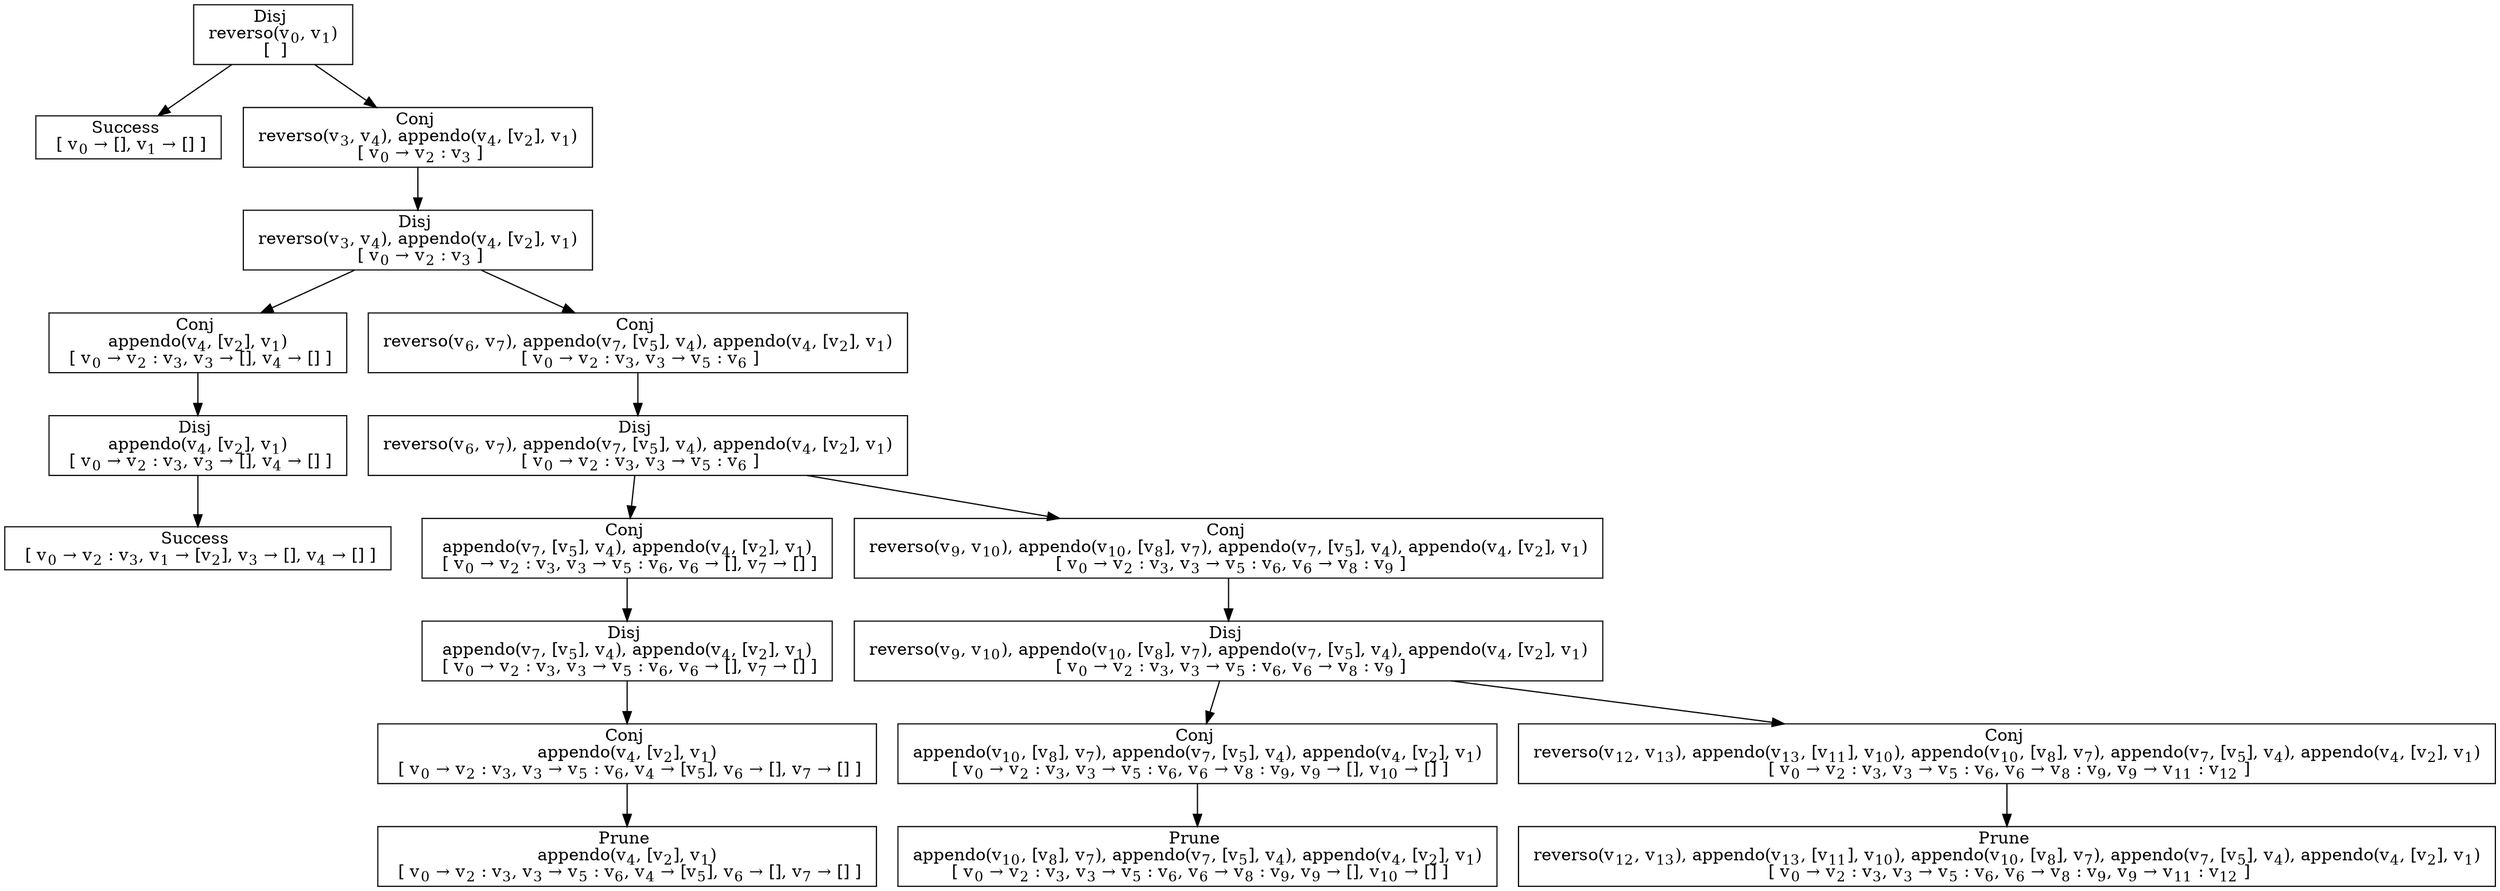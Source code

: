 digraph {
    graph [rankdir=TB
          ,bgcolor=transparent];
    node [shape=box
         ,fillcolor=white
         ,style=filled];
    0 [label=<Disj <BR/> reverso(v<SUB>0</SUB>, v<SUB>1</SUB>) <BR/>  [  ] >];
    1 [label=<Success <BR/>  [ v<SUB>0</SUB> &rarr; [], v<SUB>1</SUB> &rarr; [] ] >];
    2 [label=<Conj <BR/> reverso(v<SUB>3</SUB>, v<SUB>4</SUB>), appendo(v<SUB>4</SUB>, [v<SUB>2</SUB>], v<SUB>1</SUB>) <BR/>  [ v<SUB>0</SUB> &rarr; v<SUB>2</SUB> : v<SUB>3</SUB> ] >];
    3 [label=<Disj <BR/> reverso(v<SUB>3</SUB>, v<SUB>4</SUB>), appendo(v<SUB>4</SUB>, [v<SUB>2</SUB>], v<SUB>1</SUB>) <BR/>  [ v<SUB>0</SUB> &rarr; v<SUB>2</SUB> : v<SUB>3</SUB> ] >];
    4 [label=<Conj <BR/> appendo(v<SUB>4</SUB>, [v<SUB>2</SUB>], v<SUB>1</SUB>) <BR/>  [ v<SUB>0</SUB> &rarr; v<SUB>2</SUB> : v<SUB>3</SUB>, v<SUB>3</SUB> &rarr; [], v<SUB>4</SUB> &rarr; [] ] >];
    5 [label=<Conj <BR/> reverso(v<SUB>6</SUB>, v<SUB>7</SUB>), appendo(v<SUB>7</SUB>, [v<SUB>5</SUB>], v<SUB>4</SUB>), appendo(v<SUB>4</SUB>, [v<SUB>2</SUB>], v<SUB>1</SUB>) <BR/>  [ v<SUB>0</SUB> &rarr; v<SUB>2</SUB> : v<SUB>3</SUB>, v<SUB>3</SUB> &rarr; v<SUB>5</SUB> : v<SUB>6</SUB> ] >];
    6 [label=<Disj <BR/> appendo(v<SUB>4</SUB>, [v<SUB>2</SUB>], v<SUB>1</SUB>) <BR/>  [ v<SUB>0</SUB> &rarr; v<SUB>2</SUB> : v<SUB>3</SUB>, v<SUB>3</SUB> &rarr; [], v<SUB>4</SUB> &rarr; [] ] >];
    7 [label=<Success <BR/>  [ v<SUB>0</SUB> &rarr; v<SUB>2</SUB> : v<SUB>3</SUB>, v<SUB>1</SUB> &rarr; [v<SUB>2</SUB>], v<SUB>3</SUB> &rarr; [], v<SUB>4</SUB> &rarr; [] ] >];
    8 [label=<Disj <BR/> reverso(v<SUB>6</SUB>, v<SUB>7</SUB>), appendo(v<SUB>7</SUB>, [v<SUB>5</SUB>], v<SUB>4</SUB>), appendo(v<SUB>4</SUB>, [v<SUB>2</SUB>], v<SUB>1</SUB>) <BR/>  [ v<SUB>0</SUB> &rarr; v<SUB>2</SUB> : v<SUB>3</SUB>, v<SUB>3</SUB> &rarr; v<SUB>5</SUB> : v<SUB>6</SUB> ] >];
    9 [label=<Conj <BR/> appendo(v<SUB>7</SUB>, [v<SUB>5</SUB>], v<SUB>4</SUB>), appendo(v<SUB>4</SUB>, [v<SUB>2</SUB>], v<SUB>1</SUB>) <BR/>  [ v<SUB>0</SUB> &rarr; v<SUB>2</SUB> : v<SUB>3</SUB>, v<SUB>3</SUB> &rarr; v<SUB>5</SUB> : v<SUB>6</SUB>, v<SUB>6</SUB> &rarr; [], v<SUB>7</SUB> &rarr; [] ] >];
    10 [label=<Conj <BR/> reverso(v<SUB>9</SUB>, v<SUB>10</SUB>), appendo(v<SUB>10</SUB>, [v<SUB>8</SUB>], v<SUB>7</SUB>), appendo(v<SUB>7</SUB>, [v<SUB>5</SUB>], v<SUB>4</SUB>), appendo(v<SUB>4</SUB>, [v<SUB>2</SUB>], v<SUB>1</SUB>) <BR/>  [ v<SUB>0</SUB> &rarr; v<SUB>2</SUB> : v<SUB>3</SUB>, v<SUB>3</SUB> &rarr; v<SUB>5</SUB> : v<SUB>6</SUB>, v<SUB>6</SUB> &rarr; v<SUB>8</SUB> : v<SUB>9</SUB> ] >];
    11 [label=<Disj <BR/> appendo(v<SUB>7</SUB>, [v<SUB>5</SUB>], v<SUB>4</SUB>), appendo(v<SUB>4</SUB>, [v<SUB>2</SUB>], v<SUB>1</SUB>) <BR/>  [ v<SUB>0</SUB> &rarr; v<SUB>2</SUB> : v<SUB>3</SUB>, v<SUB>3</SUB> &rarr; v<SUB>5</SUB> : v<SUB>6</SUB>, v<SUB>6</SUB> &rarr; [], v<SUB>7</SUB> &rarr; [] ] >];
    12 [label=<Conj <BR/> appendo(v<SUB>4</SUB>, [v<SUB>2</SUB>], v<SUB>1</SUB>) <BR/>  [ v<SUB>0</SUB> &rarr; v<SUB>2</SUB> : v<SUB>3</SUB>, v<SUB>3</SUB> &rarr; v<SUB>5</SUB> : v<SUB>6</SUB>, v<SUB>4</SUB> &rarr; [v<SUB>5</SUB>], v<SUB>6</SUB> &rarr; [], v<SUB>7</SUB> &rarr; [] ] >];
    13 [label=<Prune <BR/> appendo(v<SUB>4</SUB>, [v<SUB>2</SUB>], v<SUB>1</SUB>) <BR/>  [ v<SUB>0</SUB> &rarr; v<SUB>2</SUB> : v<SUB>3</SUB>, v<SUB>3</SUB> &rarr; v<SUB>5</SUB> : v<SUB>6</SUB>, v<SUB>4</SUB> &rarr; [v<SUB>5</SUB>], v<SUB>6</SUB> &rarr; [], v<SUB>7</SUB> &rarr; [] ] >];
    14 [label=<Disj <BR/> reverso(v<SUB>9</SUB>, v<SUB>10</SUB>), appendo(v<SUB>10</SUB>, [v<SUB>8</SUB>], v<SUB>7</SUB>), appendo(v<SUB>7</SUB>, [v<SUB>5</SUB>], v<SUB>4</SUB>), appendo(v<SUB>4</SUB>, [v<SUB>2</SUB>], v<SUB>1</SUB>) <BR/>  [ v<SUB>0</SUB> &rarr; v<SUB>2</SUB> : v<SUB>3</SUB>, v<SUB>3</SUB> &rarr; v<SUB>5</SUB> : v<SUB>6</SUB>, v<SUB>6</SUB> &rarr; v<SUB>8</SUB> : v<SUB>9</SUB> ] >];
    15 [label=<Conj <BR/> appendo(v<SUB>10</SUB>, [v<SUB>8</SUB>], v<SUB>7</SUB>), appendo(v<SUB>7</SUB>, [v<SUB>5</SUB>], v<SUB>4</SUB>), appendo(v<SUB>4</SUB>, [v<SUB>2</SUB>], v<SUB>1</SUB>) <BR/>  [ v<SUB>0</SUB> &rarr; v<SUB>2</SUB> : v<SUB>3</SUB>, v<SUB>3</SUB> &rarr; v<SUB>5</SUB> : v<SUB>6</SUB>, v<SUB>6</SUB> &rarr; v<SUB>8</SUB> : v<SUB>9</SUB>, v<SUB>9</SUB> &rarr; [], v<SUB>10</SUB> &rarr; [] ] >];
    16 [label=<Conj <BR/> reverso(v<SUB>12</SUB>, v<SUB>13</SUB>), appendo(v<SUB>13</SUB>, [v<SUB>11</SUB>], v<SUB>10</SUB>), appendo(v<SUB>10</SUB>, [v<SUB>8</SUB>], v<SUB>7</SUB>), appendo(v<SUB>7</SUB>, [v<SUB>5</SUB>], v<SUB>4</SUB>), appendo(v<SUB>4</SUB>, [v<SUB>2</SUB>], v<SUB>1</SUB>) <BR/>  [ v<SUB>0</SUB> &rarr; v<SUB>2</SUB> : v<SUB>3</SUB>, v<SUB>3</SUB> &rarr; v<SUB>5</SUB> : v<SUB>6</SUB>, v<SUB>6</SUB> &rarr; v<SUB>8</SUB> : v<SUB>9</SUB>, v<SUB>9</SUB> &rarr; v<SUB>11</SUB> : v<SUB>12</SUB> ] >];
    17 [label=<Prune <BR/> appendo(v<SUB>10</SUB>, [v<SUB>8</SUB>], v<SUB>7</SUB>), appendo(v<SUB>7</SUB>, [v<SUB>5</SUB>], v<SUB>4</SUB>), appendo(v<SUB>4</SUB>, [v<SUB>2</SUB>], v<SUB>1</SUB>) <BR/>  [ v<SUB>0</SUB> &rarr; v<SUB>2</SUB> : v<SUB>3</SUB>, v<SUB>3</SUB> &rarr; v<SUB>5</SUB> : v<SUB>6</SUB>, v<SUB>6</SUB> &rarr; v<SUB>8</SUB> : v<SUB>9</SUB>, v<SUB>9</SUB> &rarr; [], v<SUB>10</SUB> &rarr; [] ] >];
    18 [label=<Prune <BR/> reverso(v<SUB>12</SUB>, v<SUB>13</SUB>), appendo(v<SUB>13</SUB>, [v<SUB>11</SUB>], v<SUB>10</SUB>), appendo(v<SUB>10</SUB>, [v<SUB>8</SUB>], v<SUB>7</SUB>), appendo(v<SUB>7</SUB>, [v<SUB>5</SUB>], v<SUB>4</SUB>), appendo(v<SUB>4</SUB>, [v<SUB>2</SUB>], v<SUB>1</SUB>) <BR/>  [ v<SUB>0</SUB> &rarr; v<SUB>2</SUB> : v<SUB>3</SUB>, v<SUB>3</SUB> &rarr; v<SUB>5</SUB> : v<SUB>6</SUB>, v<SUB>6</SUB> &rarr; v<SUB>8</SUB> : v<SUB>9</SUB>, v<SUB>9</SUB> &rarr; v<SUB>11</SUB> : v<SUB>12</SUB> ] >];
    0 -> 1 [label=""];
    0 -> 2 [label=""];
    2 -> 3 [label=""];
    3 -> 4 [label=""];
    3 -> 5 [label=""];
    4 -> 6 [label=""];
    5 -> 8 [label=""];
    6 -> 7 [label=""];
    8 -> 9 [label=""];
    8 -> 10 [label=""];
    9 -> 11 [label=""];
    10 -> 14 [label=""];
    11 -> 12 [label=""];
    12 -> 13 [label=""];
    14 -> 15 [label=""];
    14 -> 16 [label=""];
    15 -> 17 [label=""];
    16 -> 18 [label=""];
}